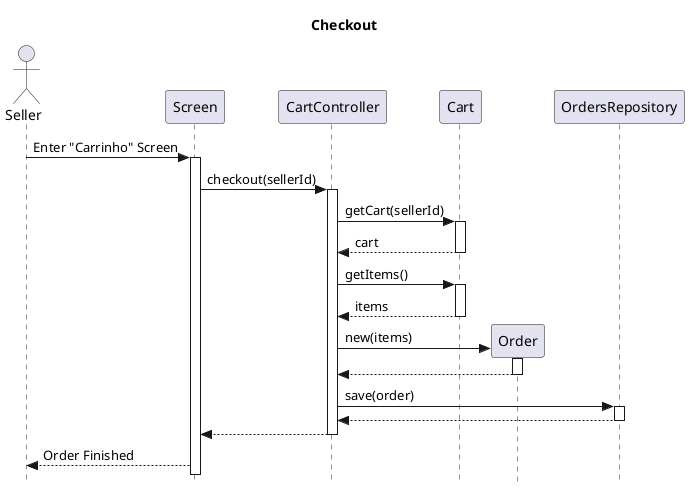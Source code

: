 @startuml complete-order
skinparam style strictuml
title Checkout

actor Seller as Seller
participant "Screen" as Screen
participant "CartController" as CartController
participant "Cart" as Cart
participant "Order" as Order
participant "OrdersRepository" as OrdersRepository 


    Seller -> Screen: Enter "Carrinho" Screen
    activate Screen
    Screen -> CartController: checkout(sellerId)
    activate CartController
    CartController -> Cart : getCart(sellerId)
    activate Cart
    Cart --> CartController : cart
    deactivate Cart
    CartController -> Cart : getItems()
    activate Cart
    Cart --> CartController : items
    deactivate Cart
    create Order
    CartController -> Order: new(items)
    activate Order
    Order --> CartController:
    deactivate Order
    CartController -> OrdersRepository : save(order)
    activate OrdersRepository
    OrdersRepository --> CartController
    deactivate OrdersRepository
    CartController  --> Screen
    deactivate CartController
    Screen --> Seller: Order Finished
